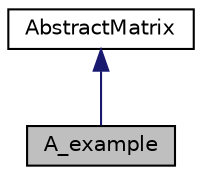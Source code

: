 digraph "A_example"
{
 // LATEX_PDF_SIZE
  edge [fontname="Helvetica",fontsize="10",labelfontname="Helvetica",labelfontsize="10"];
  node [fontname="Helvetica",fontsize="10",shape=record];
  Node1 [label="A_example",height=0.2,width=0.4,color="black", fillcolor="grey75", style="filled", fontcolor="black",tooltip="Matrix A is the stiffness matrix fort the Poisson problem."];
  Node2 -> Node1 [dir="back",color="midnightblue",fontsize="10",style="solid",fontname="Helvetica"];
  Node2 [label="AbstractMatrix",height=0.2,width=0.4,color="black", fillcolor="white", style="filled",URL="$classAbstractMatrix.html",tooltip="Definition of an Abstract class for the matrices of the Darcy and Transport System."];
}
